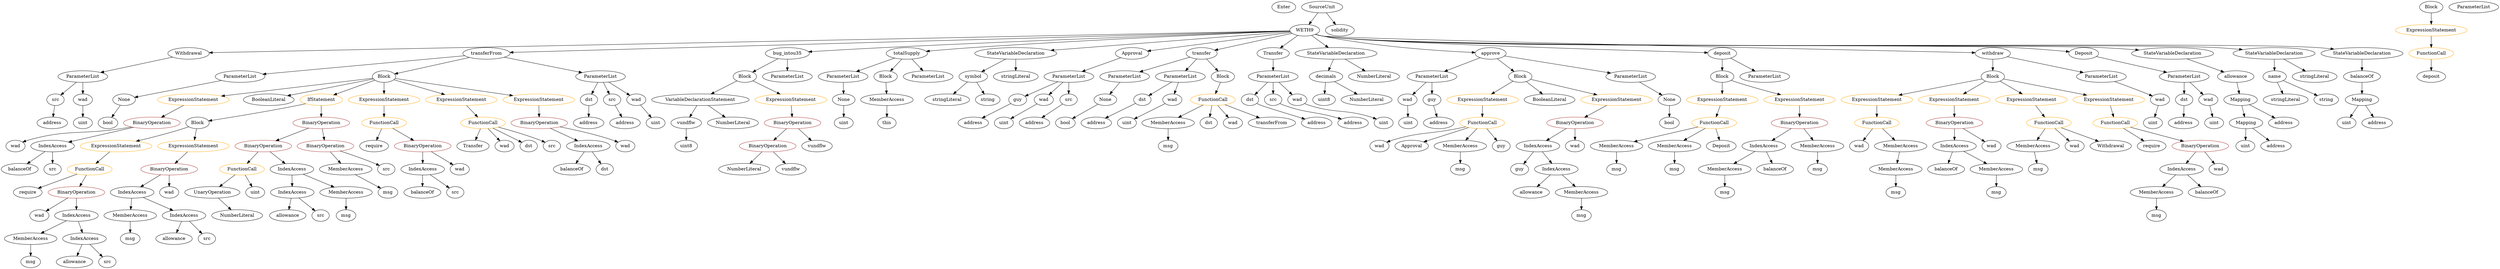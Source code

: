 strict digraph {
	graph [bb="0,0,6585.6,828"];
	node [label="\N"];
	Enter	[height=0.5,
		pos="3383,810",
		width=0.83628];
	VariableDeclaration_balanceOf	[color=black,
		height=0.5,
		label=balanceOf,
		pos="6235,594",
		width=1.3491];
	Mapping_Unnamed	[color=black,
		height=0.5,
		label=Mapping,
		pos="6235,522",
		width=1.2105];
	VariableDeclaration_balanceOf -> Mapping_Unnamed	[pos="e,6235,540.1 6235,575.7 6235,568.41 6235,559.73 6235,551.54"];
	ExpressionStatement_Unnamed_6	[color=orange,
		height=0.5,
		label=ExpressionStatement,
		pos="4968,522",
		width=2.458];
	FunctionCall_Unnamed_3	[color=orange,
		height=0.5,
		label=FunctionCall,
		pos="4968,450",
		width=1.6125];
	ExpressionStatement_Unnamed_6 -> FunctionCall_Unnamed_3	[pos="e,4968,468.1 4968,503.7 4968,496.41 4968,487.73 4968,479.54"];
	NumberLiteral_Unnamed_3	[color=black,
		height=0.5,
		label=NumberLiteral,
		pos="1980,306",
		width=1.765];
	ExpressionStatement_Unnamed_2	[color=orange,
		height=0.5,
		label=ExpressionStatement,
		pos="4540,522",
		width=2.458];
	FunctionCall_Unnamed_1	[color=orange,
		height=0.5,
		label=FunctionCall,
		pos="4516,450",
		width=1.6125];
	ExpressionStatement_Unnamed_2 -> FunctionCall_Unnamed_1	[pos="e,4521.9,468.1 4534.1,503.7 4531.5,496.24 4528.5,487.32 4525.6,478.97"];
	ElementaryTypeName_bool	[color=black,
		height=0.5,
		label=bool,
		pos="4403,450",
		width=0.76697];
	ElementaryTypeName_address_9	[color=black,
		height=0.5,
		label=address,
		pos="3804,450",
		width=1.0996];
	ElementaryTypeName_uint_4	[color=black,
		height=0.5,
		label=uint,
		pos="6192,450",
		width=0.75];
	VariableDeclarationStatement_Unnamed	[color=black,
		height=0.5,
		label=VariableDeclarationStatement,
		pos="1873,522",
		width=3.3174];
	VariableDeclaration_vundflw	[color=black,
		height=0.5,
		label=vundflw,
		pos="1831,450",
		width=1.1274];
	VariableDeclarationStatement_Unnamed -> VariableDeclaration_vundflw	[pos="e,1841,467.62 1862.6,503.7 1857.9,495.78 1852.2,486.23 1846.9,477.44"];
	NumberLiteral_Unnamed_2	[color=black,
		height=0.5,
		label=NumberLiteral,
		pos="1953,450",
		width=1.765];
	VariableDeclarationStatement_Unnamed -> NumberLiteral_Unnamed_2	[pos="e,1934.1,467.55 1892.4,504.05 1902.4,495.31 1914.8,484.49 1925.7,474.9"];
	VariableDeclaration_dst_1	[color=black,
		height=0.5,
		label=dst,
		pos="5759,522",
		width=0.75];
	ElementaryTypeName_address_4	[color=black,
		height=0.5,
		label=address,
		pos="5760,450",
		width=1.0996];
	VariableDeclaration_dst_1 -> ElementaryTypeName_address_4	[pos="e,5759.8,468.1 5759.3,503.7 5759.4,496.41 5759.5,487.73 5759.6,479.54"];
	BinaryOperation_Unnamed_9	[color=brown,
		height=0.5,
		label=BinaryOperation,
		pos="730.03,378",
		width=1.9867];
	FunctionCall_Unnamed_8	[color=orange,
		height=0.5,
		label=FunctionCall,
		pos="644.03,306",
		width=1.6125];
	BinaryOperation_Unnamed_9 -> FunctionCall_Unnamed_8	[pos="e,663.97,323.23 709.65,360.41 698.64,351.45 684.88,340.25 672.8,330.42"];
	IndexAccess_Unnamed_6	[color=black,
		height=0.5,
		label=IndexAccess,
		pos="779.03,306",
		width=1.6402];
	BinaryOperation_Unnamed_9 -> IndexAccess_Unnamed_6	[pos="e,767.28,323.79 741.89,360.05 747.55,351.97 754.44,342.12 760.75,333.11"];
	Parameter_None_3	[color=black,
		height=0.5,
		label=None,
		pos="398.03,522",
		width=0.85014];
	ElementaryTypeName_bool_2	[color=black,
		height=0.5,
		label=bool,
		pos="340.03,450",
		width=0.76697];
	Parameter_None_3 -> ElementaryTypeName_bool_2	[pos="e,352.47,466.01 385.16,505.46 377.69,496.46 368.15,484.93 359.75,474.81"];
	ExpressionStatement_Unnamed_3	[color=orange,
		height=0.5,
		label=ExpressionStatement,
		pos="2099,522",
		width=2.458];
	BinaryOperation_Unnamed_1	[color=brown,
		height=0.5,
		label=BinaryOperation,
		pos="2106,450",
		width=1.9867];
	ExpressionStatement_Unnamed_3 -> BinaryOperation_Unnamed_1	[pos="e,2104.3,468.1 2100.8,503.7 2101.5,496.41 2102.4,487.73 2103.2,479.54"];
	Identifier_msg_4	[color=black,
		height=0.5,
		label=msg,
		pos="5705,162",
		width=0.75];
	MemberAccess_Unnamed_16	[color=black,
		height=0.5,
		label=MemberAccess,
		pos="340.03,162",
		width=1.9174];
	Identifier_msg_14	[color=black,
		height=0.5,
		label=msg,
		pos="340.03,90",
		width=0.75];
	MemberAccess_Unnamed_16 -> Identifier_msg_14	[pos="e,340.03,108.1 340.03,143.7 340.03,136.41 340.03,127.73 340.03,119.54"];
	Block_Unnamed_1	[color=black,
		height=0.5,
		label=Block,
		pos="4540,594",
		width=0.90558];
	Block_Unnamed_1 -> ExpressionStatement_Unnamed_2	[pos="e,4540,540.1 4540,575.7 4540,568.41 4540,559.73 4540,551.54"];
	ExpressionStatement_Unnamed_1	[color=orange,
		height=0.5,
		label=ExpressionStatement,
		pos="4735,522",
		width=2.458];
	Block_Unnamed_1 -> ExpressionStatement_Unnamed_1	[pos="e,4689.6,537.81 4565.1,582.32 4570.3,580.17 4575.8,577.97 4581,576 4613.1,563.83 4649.5,551.27 4678.8,541.44"];
	EventDefinition_Withdrawal	[color=black,
		height=0.5,
		label=Withdrawal,
		pos="541.03,666",
		width=1.4739];
	ParameterList_Unnamed_3	[color=black,
		height=0.5,
		label=ParameterList,
		pos="267.03,594",
		width=1.7095];
	EventDefinition_Withdrawal -> ParameterList_Unnamed_3	[pos="e,312.23,606.55 499.41,654.37 452.41,642.36 375.67,622.76 323.34,609.39"];
	Identifier_msg_1	[color=black,
		height=0.5,
		label=msg,
		pos="4788,306",
		width=0.75];
	ElementaryTypeName_uint_6	[color=black,
		height=0.5,
		label=uint,
		pos="5675,450",
		width=0.75];
	ElementaryTypeName_uint_2	[color=black,
		height=0.5,
		label=uint,
		pos="5845,450",
		width=0.75];
	Identifier_wad_10	[color=black,
		height=0.5,
		label=wad,
		pos="87.028,378",
		width=0.75];
	FunctionDefinition_transferFrom	[color=black,
		height=0.5,
		label=transferFrom,
		pos="1303,666",
		width=1.6402];
	ParameterList_Unnamed_15	[color=black,
		height=0.5,
		label=ParameterList,
		pos="669.03,594",
		width=1.7095];
	FunctionDefinition_transferFrom -> ParameterList_Unnamed_15	[pos="e,725.93,601.28 1248.1,658.94 1132.5,646.17 863.94,616.52 737.37,602.55"];
	Block_Unnamed_7	[color=black,
		height=0.5,
		label=Block,
		pos="1042,594",
		width=0.90558];
	FunctionDefinition_transferFrom -> Block_Unnamed_7	[pos="e,1071,602.76 1259.6,653.36 1210.1,640.08 1129.8,618.54 1081.8,605.68"];
	ParameterList_Unnamed_14	[color=black,
		height=0.5,
		label=ParameterList,
		pos="1601,594",
		width=1.7095];
	FunctionDefinition_transferFrom -> ParameterList_Unnamed_14	[pos="e,1554,606.05 1348.6,654.29 1400.7,642.05 1486.2,621.98 1543,608.63"];
	ElementaryTypeName_uint_5	[color=black,
		height=0.5,
		label=uint,
		pos="5942,378",
		width=0.75];
	Identifier_balanceOf_5	[color=black,
		height=0.5,
		label=balanceOf,
		pos="1563,306",
		width=1.3491];
	Parameter_wad_1	[color=black,
		height=0.5,
		label=wad,
		pos="3719,522",
		width=0.75];
	ElementaryTypeName_uint_8	[color=black,
		height=0.5,
		label=uint,
		pos="3719,450",
		width=0.75];
	Parameter_wad_1 -> ElementaryTypeName_uint_8	[pos="e,3719,468.1 3719,503.7 3719,496.41 3719,487.73 3719,479.54"];
	BinaryOperation_Unnamed_2	[color=brown,
		height=0.5,
		label=BinaryOperation,
		pos="2041,378",
		width=1.9867];
	BinaryOperation_Unnamed_2 -> NumberLiteral_Unnamed_3	[pos="e,1994.7,323.79 2026.3,360.05 2019,351.71 2010.1,341.49 2002,332.25"];
	Identifier_vundflw_1	[color=black,
		height=0.5,
		label=vundflw,
		pos="2102,306",
		width=1.1274];
	BinaryOperation_Unnamed_2 -> Identifier_vundflw_1	[pos="e,2087.8,323.31 2055.8,360.05 2063.2,351.59 2072.2,341.19 2080.4,331.84"];
	Mapping_Unnamed -> ElementaryTypeName_uint_4	[pos="e,6201.8,466.83 6224.6,504.05 6219.6,495.82 6213.4,485.76 6207.8,476.61"];
	ElementaryTypeName_address_6	[color=black,
		height=0.5,
		label=address,
		pos="6277,450",
		width=1.0996];
	Mapping_Unnamed -> ElementaryTypeName_address_6	[pos="e,6267,467.79 6245.2,504.05 6250,496.06 6255.8,486.33 6261.2,477.4"];
	ElementaryTypeName_bool_1	[color=black,
		height=0.5,
		label=bool,
		pos="2774,450",
		width=0.76697];
	ElementaryTypeName_uint8	[color=black,
		height=0.5,
		label=uint8,
		pos="3500,522",
		width=0.7947];
	ElementaryTypeName_uint	[color=black,
		height=0.5,
		label=uint,
		pos="2604,450",
		width=0.75];
	ElementaryTypeName_uint_10	[color=black,
		height=0.5,
		label=uint,
		pos="1745,450",
		width=0.75];
	IndexAccess_Unnamed_7	[color=black,
		height=0.5,
		label=IndexAccess,
		pos="781.03,234",
		width=1.6402];
	Identifier_allowance_1	[color=black,
		height=0.5,
		label=allowance,
		pos="760.03,162",
		width=1.3076];
	IndexAccess_Unnamed_7 -> Identifier_allowance_1	[pos="e,765.16,180.1 775.84,215.7 773.6,208.24 770.92,199.32 768.42,190.97"];
	Identifier_src_2	[color=black,
		height=0.5,
		label=src,
		pos="852.03,162",
		width=0.75];
	IndexAccess_Unnamed_7 -> Identifier_src_2	[pos="e,837.25,177.57 797.85,216.41 807.21,207.19 818.98,195.58 829.16,185.54"];
	FunctionCall_Unnamed_9	[color=orange,
		height=0.5,
		label=FunctionCall,
		pos="294.03,306",
		width=1.6125];
	Identifier_require_2	[color=black,
		height=0.5,
		label=require,
		pos="68.028,234",
		width=1.0026];
	FunctionCall_Unnamed_9 -> Identifier_require_2	[pos="e,95.514,245.76 251.32,293.49 214.46,283.31 159.91,267.69 113.03,252 110.8,251.25 108.52,250.47 106.22,249.66"];
	BinaryOperation_Unnamed_10	[color=brown,
		height=0.5,
		label=BinaryOperation,
		pos="194.03,234",
		width=1.9867];
	FunctionCall_Unnamed_9 -> BinaryOperation_Unnamed_10	[pos="e,217.32,251.31 271.34,289.12 258.1,279.85 241.18,268.01 226.55,257.76"];
	BinaryOperation_Unnamed	[color=brown,
		height=0.5,
		label=BinaryOperation,
		pos="4735,450",
		width=1.9867];
	IndexAccess_Unnamed	[color=black,
		height=0.5,
		label=IndexAccess,
		pos="4642,378",
		width=1.6402];
	BinaryOperation_Unnamed -> IndexAccess_Unnamed	[pos="e,4663.6,395.23 4713,432.41 4701,423.37 4685.9,412.03 4672.8,402.13"];
	MemberAccess_Unnamed_1	[color=black,
		height=0.5,
		label=MemberAccess,
		pos="4788,378",
		width=1.9174];
	BinaryOperation_Unnamed -> MemberAccess_Unnamed_1	[pos="e,4775.3,395.79 4747.9,432.05 4754,423.89 4761.6,413.91 4768.5,404.82"];
	Identifier_wad_8	[color=black,
		height=0.5,
		label=wad,
		pos="90.028,162",
		width=0.75];
	FunctionDefinition_bug_intou35	[color=black,
		height=0.5,
		label=bug_intou35,
		pos="2094,666",
		width=1.5848];
	Block_Unnamed_2	[color=black,
		height=0.5,
		label=Block,
		pos="1982,594",
		width=0.90558];
	FunctionDefinition_bug_intou35 -> Block_Unnamed_2	[pos="e,2003.1,608.14 2069.2,649.46 2052.4,639 2030.2,625.12 2012.4,614"];
	ParameterList_Unnamed_6	[color=black,
		height=0.5,
		label=ParameterList,
		pos="2094,594",
		width=1.7095];
	FunctionDefinition_bug_intou35 -> ParameterList_Unnamed_6	[pos="e,2094,612.1 2094,647.7 2094,640.41 2094,631.73 2094,623.54"];
	VariableDeclaration_symbol	[color=black,
		height=0.5,
		label=symbol,
		pos="2577,594",
		width=1.0581];
	stringLiteral_Unnamed_2	[color=black,
		height=0.5,
		label=stringLiteral,
		pos="2497,522",
		width=1.5016];
	VariableDeclaration_symbol -> stringLiteral_Unnamed_2	[pos="e,2515.5,539.13 2559.7,577.81 2549.3,568.71 2535.8,556.95 2524.1,546.65"];
	ElementaryTypeName_string_1	[color=black,
		height=0.5,
		label=string,
		pos="2600,522",
		width=0.864];
	VariableDeclaration_symbol -> ElementaryTypeName_string_1	[pos="e,2594.5,539.79 2582.6,576.05 2585.1,568.4 2588.1,559.16 2591,550.56"];
	FunctionCall_Unnamed_7	[color=orange,
		height=0.5,
		label=FunctionCall,
		pos="1042,450",
		width=1.6125];
	Identifier_require_1	[color=black,
		height=0.5,
		label=require,
		pos="1017,378",
		width=1.0026];
	FunctionCall_Unnamed_7 -> Identifier_require_1	[pos="e,1023.1,396.1 1035.8,431.7 1033.2,424.15 1029.9,415.12 1026.9,406.68"];
	BinaryOperation_Unnamed_6	[color=brown,
		height=0.5,
		label=BinaryOperation,
		pos="1143,378",
		width=1.9867];
	FunctionCall_Unnamed_7 -> BinaryOperation_Unnamed_6	[pos="e,1119.5,395.31 1064.9,433.12 1078.3,423.85 1095.4,412.01 1110.2,401.76"];
	MemberAccess_Unnamed_12	[color=black,
		height=0.5,
		label=MemberAccess,
		pos="3058,450",
		width=1.9174];
	Identifier_msg_10	[color=black,
		height=0.5,
		label=msg,
		pos="3058,378",
		width=0.75];
	MemberAccess_Unnamed_12 -> Identifier_msg_10	[pos="e,3058,396.1 3058,431.7 3058,424.41 3058,415.73 3058,407.54"];
	Block_Unnamed_8	[color=black,
		height=0.5,
		label=Block,
		pos="579.03,450",
		width=0.90558];
	ExpressionStatement_Unnamed_11	[color=orange,
		height=0.5,
		label=ExpressionStatement,
		pos="357.03,378",
		width=2.458];
	Block_Unnamed_8 -> ExpressionStatement_Unnamed_11	[pos="e,409.78,392.82 554.04,438.14 548.79,436 543.26,433.84 538.03,432 499.57,418.44 455.71,405.53 420.79,395.85"];
	ExpressionStatement_Unnamed_12	[color=orange,
		height=0.5,
		label=ExpressionStatement,
		pos="552.03,378",
		width=2.458];
	Block_Unnamed_8 -> ExpressionStatement_Unnamed_12	[pos="e,558.69,396.28 572.49,432.05 569.58,424.52 566.08,415.44 562.8,406.94"];
	ExpressionStatement_Unnamed_9	[color=orange,
		height=0.5,
		label=ExpressionStatement,
		pos="3924,522",
		width=2.458];
	FunctionCall_Unnamed_5	[color=orange,
		height=0.5,
		label=FunctionCall,
		pos="3920,450",
		width=1.6125];
	ExpressionStatement_Unnamed_9 -> FunctionCall_Unnamed_5	[pos="e,3921,468.1 3923,503.7 3922.6,496.41 3922.1,487.73 3921.7,479.54"];
	Identifier_balanceOf_3	[color=black,
		height=0.5,
		label=balanceOf,
		pos="1140,234",
		width=1.3491];
	FunctionDefinition_totalSupply	[color=black,
		height=0.5,
		label=totalSupply,
		pos="2403,666",
		width=1.4739];
	ParameterList_Unnamed_9	[color=black,
		height=0.5,
		label=ParameterList,
		pos="2235,594",
		width=1.7095];
	FunctionDefinition_totalSupply -> ParameterList_Unnamed_9	[pos="e,2269.3,609.3 2370.6,651.5 2344.8,640.76 2308.5,625.6 2279.9,613.69"];
	Block_Unnamed_4	[color=black,
		height=0.5,
		label=Block,
		pos="2347,594",
		width=0.90558];
	FunctionDefinition_totalSupply -> Block_Unnamed_4	[pos="e,2359.8,610.99 2389.8,648.41 2383,639.92 2374.6,629.41 2367,619.96"];
	ParameterList_Unnamed_8	[color=black,
		height=0.5,
		label=ParameterList,
		pos="2459,594",
		width=1.7095];
	FunctionDefinition_totalSupply -> ParameterList_Unnamed_8	[pos="e,2445.5,611.96 2416.3,648.41 2422.9,640.16 2431,630.01 2438.4,620.78"];
	MemberAccess_Unnamed_3	[color=black,
		height=0.5,
		label=MemberAccess,
		pos="4242,378",
		width=1.9174];
	Identifier_msg_3	[color=black,
		height=0.5,
		label=msg,
		pos="4242,306",
		width=0.75];
	MemberAccess_Unnamed_3 -> Identifier_msg_3	[pos="e,4242,324.1 4242,359.7 4242,352.41 4242,343.73 4242,335.54"];
	Mapping_Unnamed_2	[color=black,
		height=0.5,
		label=Mapping,
		pos="5939,450",
		width=1.2105];
	Mapping_Unnamed_2 -> ElementaryTypeName_uint_5	[pos="e,5941.3,396.1 5939.8,431.7 5940.1,424.41 5940.5,415.73 5940.8,407.54"];
	ElementaryTypeName_address_8	[color=black,
		height=0.5,
		label=address,
		pos="6027,378",
		width=1.0996];
	Mapping_Unnamed_2 -> ElementaryTypeName_address_8	[pos="e,6008.2,394.01 5958.6,433.46 5970.6,423.91 5986.2,411.51 5999.4,400.96"];
	BinaryOperation_Unnamed_13	[color=brown,
		height=0.5,
		label=BinaryOperation,
		pos="1434,450",
		width=1.9867];
	IndexAccess_Unnamed_13	[color=black,
		height=0.5,
		label=IndexAccess,
		pos="1610,378",
		width=1.6402];
	BinaryOperation_Unnamed_13 -> IndexAccess_Unnamed_13	[pos="e,1575,392.94 1470.9,434.33 1498.2,423.47 1535.5,408.63 1564.7,397.04"];
	Identifier_wad_11	[color=black,
		height=0.5,
		label=wad,
		pos="1714,378",
		width=0.75];
	BinaryOperation_Unnamed_13 -> Identifier_wad_11	[pos="e,1693,389.89 1487.2,437.61 1557.6,422.5 1673.5,397.55 1678,396 1679.6,395.47 1681.2,394.9 1682.7,394.28"];
	Parameter_wad	[color=black,
		height=0.5,
		label=wad,
		pos="5686,522",
		width=0.75];
	Parameter_wad -> ElementaryTypeName_uint_6	[pos="e,5677.7,468.1 5683.3,503.7 5682.1,496.32 5680.8,487.52 5679.5,479.25"];
	UnaryOperation_Unnamed	[color=black,
		height=0.5,
		label=UnaryOperation,
		pos="562.03,234",
		width=1.9452];
	NumberLiteral_Unnamed_4	[color=black,
		height=0.5,
		label=NumberLiteral,
		pos="627.03,162",
		width=1.765];
	UnaryOperation_Unnamed -> NumberLiteral_Unnamed_4	[pos="e,611.44,179.79 577.76,216.05 585.59,207.63 595.2,197.28 603.84,187.97"];
	ParameterList_Unnamed_10	[color=black,
		height=0.5,
		label=ParameterList,
		pos="3791,594",
		width=1.7095];
	ParameterList_Unnamed_10 -> Parameter_wad_1	[pos="e,3733.5,537.11 3774,576.41 3764.3,567.06 3752.2,555.26 3741.8,545.13"];
	Parameter_guy	[color=black,
		height=0.5,
		label=guy,
		pos="3791,522",
		width=0.75];
	ParameterList_Unnamed_10 -> Parameter_guy	[pos="e,3791,540.1 3791,575.7 3791,568.41 3791,559.73 3791,551.54"];
	IndexAccess_Unnamed_1	[color=black,
		height=0.5,
		label=IndexAccess,
		pos="5773,306",
		width=1.6402];
	MemberAccess_Unnamed_4	[color=black,
		height=0.5,
		label=MemberAccess,
		pos="5705,234",
		width=1.9174];
	IndexAccess_Unnamed_1 -> MemberAccess_Unnamed_4	[pos="e,5721.5,251.96 5756.9,288.41 5748.7,279.99 5738.6,269.58 5729.5,260.2"];
	Identifier_balanceOf_1	[color=black,
		height=0.5,
		label=balanceOf,
		pos="5841,234",
		width=1.3491];
	IndexAccess_Unnamed_1 -> Identifier_balanceOf_1	[pos="e,5825,251.47 5789.1,288.41 5797.5,279.78 5807.9,269.06 5817.2,259.5"];
	Block_Unnamed_5	[color=black,
		height=0.5,
		label=Block,
		pos="4019,594",
		width=0.90558];
	Block_Unnamed_5 -> ExpressionStatement_Unnamed_9	[pos="e,3946.8,539.76 4000.3,579.17 3987.5,569.8 3970.4,557.19 3955.6,546.29"];
	BooleanLiteral_Unnamed	[color=black,
		height=0.5,
		label=BooleanLiteral,
		pos="4095,522",
		width=1.7788];
	Block_Unnamed_5 -> BooleanLiteral_Unnamed	[pos="e,4077.1,539.54 4035.1,578.15 4044.9,569.14 4057.7,557.41 4068.9,547.09"];
	ExpressionStatement_Unnamed_8	[color=orange,
		height=0.5,
		label=ExpressionStatement,
		pos="4266,522",
		width=2.458];
	Block_Unnamed_5 -> ExpressionStatement_Unnamed_8	[pos="e,4215.8,537.22 4047.4,584.97 4085.5,574.15 4154.5,554.61 4204.8,540.36"];
	StateVariableDeclaration_Unnamed_1	[color=black,
		height=0.5,
		label=StateVariableDeclaration,
		pos="2687,666",
		width=2.8184];
	StateVariableDeclaration_Unnamed_1 -> VariableDeclaration_symbol	[pos="e,2599.1,609.04 2660.7,648.23 2645,638.23 2624.9,625.46 2608.4,614.93"];
	stringLiteral_Unnamed_3	[color=black,
		height=0.5,
		label=stringLiteral,
		pos="2687,594",
		width=1.5016];
	StateVariableDeclaration_Unnamed_1 -> stringLiteral_Unnamed_3	[pos="e,2687,612.1 2687,647.7 2687,640.41 2687,631.73 2687,623.54"];
	stringLiteral_Unnamed	[color=black,
		height=0.5,
		label=stringLiteral,
		pos="6036,522",
		width=1.5016];
	Identifier_balanceOf_4	[color=black,
		height=0.5,
		label=balanceOf,
		pos="97.028,306",
		width=1.3491];
	ContractDefinition_WETH9	[color=black,
		height=0.5,
		label=WETH9,
		pos="3435,738",
		width=1.1689];
	ContractDefinition_WETH9 -> EventDefinition_Withdrawal	[pos="e,594.14,668.31 3392.7,735.99 3169.4,730.64 2105.4,705.14 1235,684 1003.3,678.37 728.14,671.61 605.52,668.59"];
	ContractDefinition_WETH9 -> FunctionDefinition_transferFrom	[pos="e,1361.7,668.93 3392.9,735.62 3129.3,726.96 1706.8,680.26 1373.1,669.3"];
	ContractDefinition_WETH9 -> FunctionDefinition_bug_intou35	[pos="e,2148.9,671.1 3393,735.27 3247.4,729.22 2750.8,708.03 2341,684 2279.7,680.41 2209.9,675.53 2160.2,671.92"];
	ContractDefinition_WETH9 -> FunctionDefinition_totalSupply	[pos="e,2453.2,672.38 3393.5,734.96 3269.4,728.75 2890.6,708.99 2577,684 2539.7,681.02 2497.9,676.96 2464.6,673.56"];
	ContractDefinition_WETH9 -> StateVariableDeclaration_Unnamed_1	[pos="e,2775.2,675.25 3394,733.16 3279.2,722.42 2952.4,691.83 2786.4,676.3"];
	EventDefinition_Approval	[color=black,
		height=0.5,
		label=Approval,
		pos="2926,666",
		width=1.266];
	ContractDefinition_WETH9 -> EventDefinition_Approval	[pos="e,2968.7,672.87 3395.5,731.57 3305.1,719.13 3083.1,688.59 2980.1,674.43"];
	FunctionDefinition_transfer	[color=black,
		height=0.5,
		label=transfer,
		pos="3159,666",
		width=1.0719];
	ContractDefinition_WETH9 -> FunctionDefinition_transfer	[pos="e,3192.3,675.43 3399.5,727.99 3349.4,715.27 3257.8,692.06 3203.3,678.23"];
	EventDefinition_Transfer	[color=black,
		height=0.5,
		label=Transfer,
		pos="3354,666",
		width=1.1689];
	ContractDefinition_WETH9 -> EventDefinition_Transfer	[pos="e,3372,682.49 3417.1,721.46 3406.4,712.22 3392.6,700.32 3380.6,690"];
	StateVariableDeclaration_Unnamed_2	[color=black,
		height=0.5,
		label=StateVariableDeclaration,
		pos="3516,666",
		width=2.8184];
	ContractDefinition_WETH9 -> StateVariableDeclaration_Unnamed_2	[pos="e,3496.4,683.96 3453,721.46 3463.3,712.61 3476.3,701.31 3487.9,691.3"];
	FunctionDefinition_approve	[color=black,
		height=0.5,
		label=approve,
		pos="3867,666",
		width=1.1412];
	ContractDefinition_WETH9 -> FunctionDefinition_approve	[pos="e,3826.5,670.17 3466.3,725.56 3472.8,723.49 3479.6,721.51 3486,720 3602.1,692.83 3741.5,677.79 3815.3,671.16"];
	FunctionDefinition_deposit	[color=black,
		height=0.5,
		label=deposit,
		pos="4540,666",
		width=1.0581];
	ContractDefinition_WETH9 -> FunctionDefinition_deposit	[pos="e,4501.7,667.54 3465.7,725.29 3472.3,723.18 3479.3,721.26 3486,720 3682.4,683.05 4309.1,670.59 4490.4,667.71"];
	FunctionDefinition_withdraw	[color=black,
		height=0.5,
		label=withdraw,
		pos="5261,666",
		width=1.2382];
	ContractDefinition_WETH9 -> FunctionDefinition_withdraw	[pos="e,5216.6,668.15 3465.7,725.19 3472.3,723.09 3479.3,721.19 3486,720 3529.4,712.3 4908.8,676.14 5205.3,668.44"];
	EventDefinition_Deposit	[color=black,
		height=0.5,
		label=Deposit,
		pos="5503,666",
		width=1.0996];
	ContractDefinition_WETH9 -> EventDefinition_Deposit	[pos="e,5464.9,671.24 3465.4,725.22 3472.1,723.09 3479.2,721.17 3486,720 3686.3,685.47 5112.1,695.16 5315,684 5362.2,681.41 5415.8,676.35 \
5453.7,672.42"];
	StateVariableDeclaration_Unnamed_4	[color=black,
		height=0.5,
		label=StateVariableDeclaration,
		pos="5748,666",
		width=2.8184];
	ContractDefinition_WETH9 -> StateVariableDeclaration_Unnamed_4	[pos="e,5661.8,675.78 3465.4,725.21 3472.1,723.08 3479.2,721.17 3486,720 3712.3,681.25 5322.7,695.93 5552,684 5584.1,682.33 5619,679.6 \
5650.4,676.81"];
	StateVariableDeclaration_Unnamed	[color=black,
		height=0.5,
		label=StateVariableDeclaration,
		pos="6012,666",
		width=2.8184];
	ContractDefinition_WETH9 -> StateVariableDeclaration_Unnamed	[pos="e,5931.8,677.31 3465.4,725.2 3472.1,723.07 3479.2,721.16 3486,720 3745.9,675.81 5595,700.48 5858,684 5878.3,682.73 5900,680.73 5920.6,\
678.54"];
	StateVariableDeclaration_Unnamed_3	[color=black,
		height=0.5,
		label=StateVariableDeclaration,
		pos="6234,666",
		width=2.8184];
	ContractDefinition_WETH9 -> StateVariableDeclaration_Unnamed_3	[pos="e,6163.1,679.26 3465.4,725.19 3472.1,723.06 3479.2,721.15 3486,720 3774.8,671.11 5830.1,708.03 6122,684 6131.7,683.2 6141.8,682.08 \
6151.9,680.79"];
	MemberAccess_Unnamed	[color=black,
		height=0.5,
		label=MemberAccess,
		pos="4535,306",
		width=1.9174];
	IndexAccess_Unnamed -> MemberAccess_Unnamed	[pos="e,4559.6,323.06 4617.7,361.12 4603.3,351.7 4584.9,339.61 4569,329.25"];
	Identifier_balanceOf	[color=black,
		height=0.5,
		label=balanceOf,
		pos="4671,306",
		width=1.3491];
	IndexAccess_Unnamed -> Identifier_balanceOf	[pos="e,4663.9,324.1 4649.2,359.7 4652.3,352.15 4656.1,343.12 4659.6,334.68"];
	Identifier_Transfer	[color=black,
		height=0.5,
		label=Transfer,
		pos="1275,378",
		width=1.1689];
	ParameterList_Unnamed	[color=black,
		height=0.5,
		label=ParameterList,
		pos="2821,594",
		width=1.7095];
	EventDefinition_Approval -> ParameterList_Unnamed	[pos="e,2845,610.97 2903.5,649.98 2889.2,640.47 2870.5,627.99 2854.5,617.33"];
	MemberAccess_Unnamed_9	[color=black,
		height=0.5,
		label=MemberAccess,
		pos="2354,522",
		width=1.9174];
	Identifier_this	[color=black,
		height=0.5,
		label=this,
		pos="2354,450",
		width=0.75];
	MemberAccess_Unnamed_9 -> Identifier_this	[pos="e,2354,468.1 2354,503.7 2354,496.41 2354,487.73 2354,479.54"];
	ParameterList_Unnamed_5	[color=black,
		height=0.5,
		label=ParameterList,
		pos="4652,594",
		width=1.7095];
	IndexAccess_Unnamed_8	[color=black,
		height=0.5,
		label=IndexAccess,
		pos="194.03,162",
		width=1.6402];
	MemberAccess_Unnamed_15	[color=black,
		height=0.5,
		label=MemberAccess,
		pos="69.028,90",
		width=1.9174];
	IndexAccess_Unnamed_8 -> MemberAccess_Unnamed_15	[pos="e,97.262,106.81 166.6,145.64 149.17,135.88 126.38,123.11 107.2,112.38"];
	IndexAccess_Unnamed_9	[color=black,
		height=0.5,
		label=IndexAccess,
		pos="215.03,90",
		width=1.6402];
	IndexAccess_Unnamed_8 -> IndexAccess_Unnamed_9	[pos="e,209.9,108.1 199.22,143.7 201.46,136.24 204.13,127.32 206.64,118.97"];
	ElementaryTypeName_uint8_1	[color=black,
		height=0.5,
		label=uint8,
		pos="1831,378",
		width=0.7947];
	VariableDeclaration_vundflw -> ElementaryTypeName_uint8_1	[pos="e,1831,396.1 1831,431.7 1831,424.41 1831,415.73 1831,407.54"];
	Parameter_dst_1	[color=black,
		height=0.5,
		label=dst,
		pos="1565,522",
		width=0.75];
	ElementaryTypeName_address_12	[color=black,
		height=0.5,
		label=address,
		pos="1563,450",
		width=1.0996];
	Parameter_dst_1 -> ElementaryTypeName_address_12	[pos="e,1563.5,468.1 1564.5,503.7 1564.3,496.41 1564.1,487.73 1563.8,479.54"];
	FunctionCall_Unnamed_10	[color=orange,
		height=0.5,
		label=FunctionCall,
		pos="1286,450",
		width=1.6125];
	FunctionCall_Unnamed_10 -> Identifier_Transfer	[pos="e,1277.7,396.1 1283.3,431.7 1282.1,424.32 1280.8,415.52 1279.5,407.25"];
	Identifier_wad_12	[color=black,
		height=0.5,
		label=wad,
		pos="1362,378",
		width=0.75];
	FunctionCall_Unnamed_10 -> Identifier_wad_12	[pos="e,1346.7,393.11 1304,432.41 1314.3,422.97 1327.3,411.03 1338.3,400.83"];
	Identifier_dst_2	[color=black,
		height=0.5,
		label=dst,
		pos="1434,378",
		width=0.75];
	FunctionCall_Unnamed_10 -> Identifier_dst_2	[pos="e,1412.6,389.13 1317.1,434.33 1342.1,422.47 1377.3,405.85 1402.5,393.93"];
	Identifier_src_6	[color=black,
		height=0.5,
		label=src,
		pos="1506,378",
		width=0.75];
	FunctionCall_Unnamed_10 -> Identifier_src_6	[pos="e,1485,389.64 1328.7,437.57 1374.5,425.13 1444.2,405.74 1470,396 1471.6,395.42 1473.1,394.8 1474.7,394.16"];
	Identifier_allowance_3	[color=black,
		height=0.5,
		label=allowance,
		pos="459.03,90",
		width=1.3076];
	ParameterList_Unnamed_13	[color=black,
		height=0.5,
		label=ParameterList,
		pos="2962,594",
		width=1.7095];
	FunctionDefinition_transfer -> ParameterList_Unnamed_13	[pos="e,3000,608.5 3129.1,654.37 3097.7,643.19 3047.7,625.44 3010.6,612.26"];
	ParameterList_Unnamed_12	[color=black,
		height=0.5,
		label=ParameterList,
		pos="3103,594",
		width=1.7095];
	FunctionDefinition_transfer -> ParameterList_Unnamed_12	[pos="e,3116.3,611.63 3146,648.76 3139.4,640.4 3131,630.02 3123.5,620.61"];
	Block_Unnamed_6	[color=black,
		height=0.5,
		label=Block,
		pos="3215,594",
		width=0.90558];
	FunctionDefinition_transfer -> Block_Unnamed_6	[pos="e,3202.5,610.67 3172,648.76 3179,640.07 3187.7,629.19 3195.4,619.49"];
	ElementaryTypeName_uint_1	[color=black,
		height=0.5,
		label=uint,
		pos="3647,450",
		width=0.75];
	Identifier_dst	[color=black,
		height=0.5,
		label=dst,
		pos="3172,450",
		width=0.75];
	VariableDeclaration_wad_2	[color=black,
		height=0.5,
		label=wad,
		pos="5831,522",
		width=0.75];
	VariableDeclaration_wad_2 -> ElementaryTypeName_uint_2	[pos="e,5841.6,468.1 5834.5,503.7 5836,496.32 5837.7,487.52 5839.4,479.25"];
	ExpressionStatement_Unnamed_5	[color=orange,
		height=0.5,
		label=ExpressionStatement,
		pos="5163,522",
		width=2.458];
	BinaryOperation_Unnamed_4	[color=brown,
		height=0.5,
		label=BinaryOperation,
		pos="5163,450",
		width=1.9867];
	ExpressionStatement_Unnamed_5 -> BinaryOperation_Unnamed_4	[pos="e,5163,468.1 5163,503.7 5163,496.41 5163,487.73 5163,479.54"];
	Identifier_require	[color=black,
		height=0.5,
		label=require,
		pos="5699,378",
		width=1.0026];
	ElementaryTypeName_address_3	[color=black,
		height=0.5,
		label=address,
		pos="3465,450",
		width=1.0996];
	SourceUnit_Unnamed	[color=black,
		height=0.5,
		label=SourceUnit,
		pos="3484,810",
		width=1.46];
	SourceUnit_Unnamed -> ContractDefinition_WETH9	[pos="e,3446.4,755.31 3472.2,792.05 3466.4,783.85 3459.4,773.83 3453,764.71"];
	PragmaDirective_solidity	[color=black,
		height=0.5,
		label=solidity,
		pos="3533,738",
		width=1.0442];
	SourceUnit_Unnamed -> PragmaDirective_solidity	[pos="e,3521.6,755.31 3495.9,792.05 3501.6,783.85 3508.6,773.83 3515,764.71"];
	BinaryOperation_Unnamed_8	[color=brown,
		height=0.5,
		label=BinaryOperation,
		pos="891.03,378",
		width=1.9867];
	MemberAccess_Unnamed_13	[color=black,
		height=0.5,
		label=MemberAccess,
		pos="925.03,306",
		width=1.9174];
	BinaryOperation_Unnamed_8 -> MemberAccess_Unnamed_13	[pos="e,916.72,324.1 899.43,359.7 903.14,352.07 907.58,342.92 911.72,334.4"];
	Identifier_src_1	[color=black,
		height=0.5,
		label=src,
		pos="1039,306",
		width=0.75];
	BinaryOperation_Unnamed_8 -> Identifier_src_1	[pos="e,1017.6,317.14 923.51,361.64 948.41,349.86 982.59,333.69 1007.3,322"];
	MemberAccess_Unnamed_4 -> Identifier_msg_4	[pos="e,5705,180.1 5705,215.7 5705,208.41 5705,199.73 5705,191.54"];
	Identifier_balanceOf_2	[color=black,
		height=0.5,
		label=balanceOf,
		pos="5141,306",
		width=1.3491];
	ParameterList_Unnamed_15 -> Parameter_None_3	[pos="e,425.78,530.17 623.97,581.36 571.61,567.84 486.09,545.75 436.64,532.97"];
	BinaryOperation_Unnamed_5	[color=brown,
		height=0.5,
		label=BinaryOperation,
		pos="4128,450",
		width=1.9867];
	IndexAccess_Unnamed_3	[color=black,
		height=0.5,
		label=IndexAccess,
		pos="4024,378",
		width=1.6402];
	BinaryOperation_Unnamed_5 -> IndexAccess_Unnamed_3	[pos="e,4047.7,394.91 4103.9,432.76 4090,423.42 4072.4,411.55 4057.2,401.33"];
	Identifier_wad_4	[color=black,
		height=0.5,
		label=wad,
		pos="4128,378",
		width=0.75];
	BinaryOperation_Unnamed_5 -> Identifier_wad_4	[pos="e,4128,396.1 4128,431.7 4128,424.41 4128,415.73 4128,407.54"];
	VariableDeclaration_src_2	[color=black,
		height=0.5,
		label=src,
		pos="189.03,522",
		width=0.75];
	ParameterList_Unnamed_3 -> VariableDeclaration_src_2	[pos="e,204.75,537.11 248.54,576.41 237.92,566.87 224.45,554.79 213.02,544.53"];
	VariableDeclaration_wad_3	[color=black,
		height=0.5,
		label=wad,
		pos="267.03,522",
		width=0.75];
	ParameterList_Unnamed_3 -> VariableDeclaration_wad_3	[pos="e,267.03,540.1 267.03,575.7 267.03,568.41 267.03,559.73 267.03,551.54"];
	Block_Unnamed_3	[color=black,
		height=0.5,
		label=Block,
		pos="5261,594",
		width=0.90558];
	Block_Unnamed_3 -> ExpressionStatement_Unnamed_6	[pos="e,5023.8,536.31 5231.3,585.9 5185.5,574.95 5096.3,553.66 5034.6,538.9"];
	Block_Unnamed_3 -> ExpressionStatement_Unnamed_5	[pos="e,5186.5,539.76 5241.7,579.17 5228.5,569.8 5210.9,557.19 5195.6,546.29"];
	ExpressionStatement_Unnamed_7	[color=orange,
		height=0.5,
		label=ExpressionStatement,
		pos="5358,522",
		width=2.458];
	Block_Unnamed_3 -> ExpressionStatement_Unnamed_7	[pos="e,5334.8,539.76 5280.2,579.17 5293.2,569.8 5310.7,557.19 5325.8,546.29"];
	ExpressionStatement_Unnamed_4	[color=orange,
		height=0.5,
		label=ExpressionStatement,
		pos="5553,522",
		width=2.458];
	Block_Unnamed_3 -> ExpressionStatement_Unnamed_4	[pos="e,5497.2,536.38 5290.6,585.9 5336.2,574.99 5424.5,553.81 5486.1,539.05"];
	ParameterList_Unnamed_1	[color=black,
		height=0.5,
		label=ParameterList,
		pos="3354,594",
		width=1.7095];
	EventDefinition_Transfer -> ParameterList_Unnamed_1	[pos="e,3354,612.1 3354,647.7 3354,640.41 3354,631.73 3354,623.54"];
	Identifier_msg_11	[color=black,
		height=0.5,
		label=msg,
		pos="1041,234",
		width=0.75];
	Parameter_src	[color=black,
		height=0.5,
		label=src,
		pos="1637,522",
		width=0.75];
	ElementaryTypeName_address_11	[color=black,
		height=0.5,
		label=address,
		pos="1660,450",
		width=1.0996];
	Parameter_src -> ElementaryTypeName_address_11	[pos="e,1654.4,468.28 1642.6,504.05 1645.1,496.52 1648.1,487.44 1650.8,478.94"];
	FunctionCall_Unnamed_8 -> UnaryOperation_Unnamed	[pos="e,581.51,251.63 625.01,288.76 614.6,279.88 601.52,268.71 589.97,258.85"];
	ElementaryTypeName_uint_11	[color=black,
		height=0.5,
		label=uint,
		pos="677.03,234",
		width=0.75];
	FunctionCall_Unnamed_8 -> ElementaryTypeName_uint_11	[pos="e,669.19,251.62 652.19,287.7 655.84,279.95 660.22,270.64 664.29,262.02"];
	IndexAccess_Unnamed_10	[color=black,
		height=0.5,
		label=IndexAccess,
		pos="343.03,234",
		width=1.6402];
	IndexAccess_Unnamed_10 -> MemberAccess_Unnamed_16	[pos="e,340.76,180.1 342.29,215.7 341.97,208.41 341.6,199.73 341.25,191.54"];
	IndexAccess_Unnamed_11	[color=black,
		height=0.5,
		label=IndexAccess,
		pos="486.03,162",
		width=1.6402];
	IndexAccess_Unnamed_10 -> IndexAccess_Unnamed_11	[pos="e,455.74,177.82 373.35,218.15 394.4,207.85 422.66,194.02 445.62,182.78"];
	VariableDeclaration_decimals	[color=black,
		height=0.5,
		label=decimals,
		pos="3508,594",
		width=1.1967];
	StateVariableDeclaration_Unnamed_2 -> VariableDeclaration_decimals	[pos="e,3510,612.1 3514.1,647.7 3513.2,640.41 3512.2,631.73 3511.3,623.54"];
	NumberLiteral_Unnamed_1	[color=black,
		height=0.5,
		label=NumberLiteral,
		pos="3633,594",
		width=1.765];
	StateVariableDeclaration_Unnamed_2 -> NumberLiteral_Unnamed_1	[pos="e,3606.8,610.67 3544.1,648.23 3560,638.7 3580.1,626.66 3597.2,616.44"];
	MemberAccess_Unnamed_8	[color=black,
		height=0.5,
		label=MemberAccess,
		pos="5380,378",
		width=1.9174];
	Identifier_msg_7	[color=black,
		height=0.5,
		label=msg,
		pos="5391,306",
		width=0.75];
	MemberAccess_Unnamed_8 -> Identifier_msg_7	[pos="e,5388.3,324.1 5382.7,359.7 5383.9,352.32 5385.3,343.52 5386.6,335.25"];
	ElementaryTypeName_address_5	[color=black,
		height=0.5,
		label=address,
		pos="182.03,450",
		width=1.0996];
	VariableDeclaration_src_2 -> ElementaryTypeName_address_5	[pos="e,183.74,468.1 187.3,503.7 186.57,496.41 185.7,487.73 184.88,479.54"];
	FunctionCall_Unnamed_2	[color=orange,
		height=0.5,
		label=FunctionCall,
		pos="5572,450",
		width=1.6125];
	FunctionCall_Unnamed_2 -> Identifier_require	[pos="e,5675.4,392.04 5599.6,433.81 5618.9,423.15 5644.9,408.83 5665.5,397.5"];
	BinaryOperation_Unnamed_3	[color=brown,
		height=0.5,
		label=BinaryOperation,
		pos="5825,378",
		width=1.9867];
	FunctionCall_Unnamed_2 -> BinaryOperation_Unnamed_3	[pos="e,5778.2,391.94 5614.4,437.28 5656.3,425.68 5720.8,407.83 5767.4,394.94"];
	MemberAccess_Unnamed_1 -> Identifier_msg_1	[pos="e,4788,324.1 4788,359.7 4788,352.41 4788,343.73 4788,335.54"];
	FunctionDefinition_approve -> ParameterList_Unnamed_10	[pos="e,3808.9,611.47 3850.2,649.46 3840.5,640.57 3828.2,629.21 3817.3,619.16"];
	FunctionDefinition_approve -> Block_Unnamed_5	[pos="e,3994.7,606.2 3894.6,652.32 3919.8,640.71 3957.2,623.46 3984.5,610.92"];
	ParameterList_Unnamed_11	[color=black,
		height=0.5,
		label=ParameterList,
		pos="4229,594",
		width=1.7095];
	FunctionDefinition_approve -> ParameterList_Unnamed_11	[pos="e,4178.8,604.71 3904.1,657.84 3966.2,645.82 4092,621.49 4167.6,606.88"];
	Parameter_dst	[color=black,
		height=0.5,
		label=dst,
		pos="3003,522",
		width=0.75];
	ElementaryTypeName_address_10	[color=black,
		height=0.5,
		label=address,
		pos="2859,450",
		width=1.0996];
	Parameter_dst -> ElementaryTypeName_address_10	[pos="e,2885.4,463.81 2981.5,510.52 2958.8,499.51 2922.8,481.99 2895.7,468.81"];
	Identifier_msg	[color=black,
		height=0.5,
		label=msg,
		pos="4535,234",
		width=0.75];
	FunctionCall_Unnamed_4	[color=orange,
		height=0.5,
		label=FunctionCall,
		pos="5409,450",
		width=1.6125];
	ExpressionStatement_Unnamed_7 -> FunctionCall_Unnamed_4	[pos="e,5396.9,467.62 5370.6,503.7 5376.5,495.61 5383.7,485.81 5390.2,476.87"];
	ExpressionStatement_Unnamed_13	[color=orange,
		height=0.5,
		label=ExpressionStatement,
		pos="562.03,522",
		width=2.458];
	Block_Unnamed_7 -> ExpressionStatement_Unnamed_13	[pos="e,631.32,533.6 1010.5,588.54 946.89,579.53 798.54,558.42 674.03,540 663.88,538.5 653.23,536.91 642.68,535.32"];
	BooleanLiteral_Unnamed_1	[color=black,
		height=0.5,
		label=BooleanLiteral,
		pos="747.03,522",
		width=1.7788];
	Block_Unnamed_7 -> BooleanLiteral_Unnamed_1	[pos="e,794.82,534.34 1012.4,585.97 964.22,574.54 868.05,551.72 805.67,536.92"];
	IfStatement_Unnamed	[color=orange,
		height=0.5,
		label=IfStatement,
		pos="882.03,522",
		width=1.4739];
	Block_Unnamed_7 -> IfStatement_Unnamed	[pos="e,913.73,536.87 1017,582.06 992.21,571.21 953.72,554.36 924.17,541.44"];
	ExpressionStatement_Unnamed_10	[color=orange,
		height=0.5,
		label=ExpressionStatement,
		pos="1042,522",
		width=2.458];
	Block_Unnamed_7 -> ExpressionStatement_Unnamed_10	[pos="e,1042,540.1 1042,575.7 1042,568.41 1042,559.73 1042,551.54"];
	ExpressionStatement_Unnamed_15	[color=orange,
		height=0.5,
		label=ExpressionStatement,
		pos="1237,522",
		width=2.458];
	Block_Unnamed_7 -> ExpressionStatement_Unnamed_15	[pos="e,1194.6,538.24 1068.7,583.41 1098.3,572.81 1146.6,555.47 1183.9,542.08"];
	ExpressionStatement_Unnamed_14	[color=orange,
		height=0.5,
		label=ExpressionStatement,
		pos="1432,522",
		width=2.458];
	Block_Unnamed_7 -> ExpressionStatement_Unnamed_14	[pos="e,1367.3,534.61 1073,587.45 1133.6,576.56 1269.9,552.1 1356,536.64"];
	Identifier_wad_5	[color=black,
		height=0.5,
		label=wad,
		pos="3582,378",
		width=0.75];
	BinaryOperation_Unnamed_12	[color=brown,
		height=0.5,
		label=BinaryOperation,
		pos="457.03,450",
		width=1.9867];
	ExpressionStatement_Unnamed_13 -> BinaryOperation_Unnamed_12	[pos="e,481.37,467.23 537.14,504.41 523.31,495.19 505.91,483.59 490.86,473.55"];
	VariableDeclaration_dst	[color=black,
		height=0.5,
		label=dst,
		pos="3282,522",
		width=0.75];
	VariableDeclaration_dst -> ElementaryTypeName_address_3	[pos="e,3434.3,461.71 3303.2,510.59 3308,508.33 3313.2,506.01 3318,504 3337.4,495.94 3387.2,478.22 3423.5,465.48"];
	IndexAccess_Unnamed_2	[color=black,
		height=0.5,
		label=IndexAccess,
		pos="5162,378",
		width=1.6402];
	IndexAccess_Unnamed_2 -> Identifier_balanceOf_2	[pos="e,5146.2,324.1 5156.8,359.7 5154.6,352.24 5151.9,343.32 5149.4,334.97"];
	MemberAccess_Unnamed_5	[color=black,
		height=0.5,
		label=MemberAccess,
		pos="5277,306",
		width=1.9174];
	IndexAccess_Unnamed_2 -> MemberAccess_Unnamed_5	[pos="e,5250.8,322.98 5187.5,361.46 5203.3,351.9 5223.6,339.5 5241,328.94"];
	MemberAccess_Unnamed_14	[color=black,
		height=0.5,
		label=MemberAccess,
		pos="927.03,234",
		width=1.9174];
	Identifier_msg_12	[color=black,
		height=0.5,
		label=msg,
		pos="927.03,162",
		width=0.75];
	MemberAccess_Unnamed_14 -> Identifier_msg_12	[pos="e,927.03,180.1 927.03,215.7 927.03,208.41 927.03,199.73 927.03,191.54"];
	BinaryOperation_Unnamed_12 -> Identifier_wad_10	[pos="e,107.55,389.98 404.63,437.33 395.45,435.44 385.98,433.58 377.03,432 264.75,412.14 232.25,428.71 123.03,396 121.41,395.52 119.78,\
394.97 118.15,394.38"];
	IndexAccess_Unnamed_12	[color=black,
		height=0.5,
		label=IndexAccess,
		pos="191.03,378",
		width=1.6402];
	BinaryOperation_Unnamed_12 -> IndexAccess_Unnamed_12	[pos="e,234.44,390.42 408.86,436.32 362.84,424.21 293.57,405.99 245.55,393.35"];
	Parameter_None	[color=black,
		height=0.5,
		label=None,
		pos="2236,522",
		width=0.85014];
	ParameterList_Unnamed_9 -> Parameter_None	[pos="e,2235.8,540.1 2235.3,575.7 2235.4,568.41 2235.5,559.73 2235.6,551.54"];
	Block_Unnamed	[color=black,
		height=0.5,
		label=Block,
		pos="6412,810",
		width=0.90558];
	ExpressionStatement_Unnamed	[color=orange,
		height=0.5,
		label=ExpressionStatement,
		pos="6412,738",
		width=2.458];
	Block_Unnamed -> ExpressionStatement_Unnamed	[pos="e,6412,756.1 6412,791.7 6412,784.41 6412,775.73 6412,767.54"];
	VariableDeclaration_decimals -> ElementaryTypeName_uint8	[pos="e,3502,540.1 3506.1,575.7 3505.2,568.41 3504.2,559.73 3503.3,551.54"];
	NumberLiteral_Unnamed	[color=black,
		height=0.5,
		label=NumberLiteral,
		pos="3610,522",
		width=1.765];
	VariableDeclaration_decimals -> NumberLiteral_Unnamed	[pos="e,3586.7,539.04 3529.7,578.15 3543.5,568.65 3561.7,556.14 3577.3,545.43"];
	IndexAccess_Unnamed_11 -> Identifier_allowance_3	[pos="e,465.63,108.1 479.35,143.7 476.44,136.15 472.96,127.12 469.7,118.68"];
	Identifier_src_4	[color=black,
		height=0.5,
		label=src,
		pos="551.03,90",
		width=0.75];
	IndexAccess_Unnamed_11 -> Identifier_src_4	[pos="e,537.5,105.57 501.43,144.41 509.91,135.28 520.56,123.81 529.81,113.85"];
	Parameter_None_1	[color=black,
		height=0.5,
		label=None,
		pos="4403,522",
		width=0.85014];
	Parameter_None_1 -> ElementaryTypeName_bool	[pos="e,4403,468.1 4403,503.7 4403,496.41 4403,487.73 4403,479.54"];
	Identifier_allowance_2	[color=black,
		height=0.5,
		label=allowance,
		pos="188.03,18",
		width=1.3076];
	ExpressionStatement_Unnamed_11 -> FunctionCall_Unnamed_9	[pos="e,309.14,323.79 341.78,360.05 334.27,351.71 325.07,341.49 316.75,332.25"];
	Mapping_Unnamed_1	[color=black,
		height=0.5,
		label=Mapping,
		pos="5920,522",
		width=1.2105];
	Mapping_Unnamed_1 -> Mapping_Unnamed_2	[pos="e,5934.4,468.1 5924.7,503.7 5926.7,496.24 5929.2,487.32 5931.4,478.97"];
	ElementaryTypeName_address_7	[color=black,
		height=0.5,
		label=address,
		pos="6040,450",
		width=1.0996];
	Mapping_Unnamed_1 -> ElementaryTypeName_address_7	[pos="e,6016.3,464.84 5944.6,506.67 5962.5,496.24 5986.9,482.01 6006.5,470.55"];
	Identifier_wad_3	[color=black,
		height=0.5,
		label=wad,
		pos="5494,378",
		width=0.75];
	VariableDeclaration_src_1	[color=black,
		height=0.5,
		label=src,
		pos="3354,522",
		width=0.75];
	ElementaryTypeName_address_2	[color=black,
		height=0.5,
		label=address,
		pos="3562,450",
		width=1.0996];
	VariableDeclaration_src_1 -> ElementaryTypeName_address_2	[pos="e,3531.6,462.06 3375.1,510.36 3379.9,508.11 3385.1,505.86 3390,504 3443.7,483.68 3459.4,485.59 3514,468 3516.3,467.28 3518.6,466.53 \
3520.9,465.75"];
	Identifier_guy	[color=black,
		height=0.5,
		label=guy,
		pos="3972,306",
		width=0.75];
	IndexAccess_Unnamed_3 -> Identifier_guy	[pos="e,3983.4,322.36 4011.4,360.05 4005,351.44 3997.1,340.81 3990.1,331.33"];
	IndexAccess_Unnamed_4	[color=black,
		height=0.5,
		label=IndexAccess,
		pos="4076,306",
		width=1.6402];
	IndexAccess_Unnamed_3 -> IndexAccess_Unnamed_4	[pos="e,4063.6,323.79 4036.6,360.05 4042.7,351.89 4050.1,341.91 4056.8,332.82"];
	Identifier_wad	[color=black,
		height=0.5,
		label=wad,
		pos="5877,306",
		width=0.75];
	ElementaryTypeName_uint_7	[color=black,
		height=0.5,
		label=uint,
		pos="2236,450",
		width=0.75];
	Identifier_msg_9	[color=black,
		height=0.5,
		label=msg,
		pos="3806,306",
		width=0.75];
	IndexAccess_Unnamed_5	[color=black,
		height=0.5,
		label=IndexAccess,
		pos="1143,306",
		width=1.6402];
	IndexAccess_Unnamed_5 -> Identifier_balanceOf_3	[pos="e,1140.8,252.1 1142.3,287.7 1142,280.41 1141.6,271.73 1141.3,263.54"];
	Identifier_src	[color=black,
		height=0.5,
		label=src,
		pos="1234,234",
		width=0.75];
	IndexAccess_Unnamed_5 -> Identifier_src	[pos="e,1216.7,248.33 1164.1,288.76 1177.1,278.79 1193.8,265.93 1207.7,255.28"];
	IndexAccess_Unnamed_6 -> IndexAccess_Unnamed_7	[pos="e,780.54,252.1 779.52,287.7 779.73,280.41 779.98,271.73 780.21,263.54"];
	IndexAccess_Unnamed_6 -> MemberAccess_Unnamed_14	[pos="e,894.76,250.26 810.05,290.33 831.69,280.09 860.82,266.31 884.6,255.07"];
	ExpressionStatement_Unnamed_1 -> BinaryOperation_Unnamed	[pos="e,4735,468.1 4735,503.7 4735,496.41 4735,487.73 4735,479.54"];
	Parameter_None_2	[color=black,
		height=0.5,
		label=None,
		pos="2925,522",
		width=0.85014];
	ParameterList_Unnamed_13 -> Parameter_None_2	[pos="e,2933.6,539.31 2953.1,576.05 2948.8,568.03 2943.7,558.26 2938.9,549.3"];
	FunctionCall_Unnamed	[color=orange,
		height=0.5,
		label=FunctionCall,
		pos="6412,666",
		width=1.6125];
	Identifier_deposit	[color=black,
		height=0.5,
		label=deposit,
		pos="6412,594",
		width=1.0581];
	FunctionCall_Unnamed -> Identifier_deposit	[pos="e,6412,612.1 6412,647.7 6412,640.41 6412,631.73 6412,623.54"];
	ParameterList_Unnamed_14 -> Parameter_dst_1	[pos="e,1573.3,539.14 1592.1,575.7 1588,567.75 1583.1,558.16 1578.6,549.34"];
	ParameterList_Unnamed_14 -> Parameter_src	[pos="e,1628.7,539.14 1609.9,575.7 1614,567.75 1618.9,558.16 1623.5,549.34"];
	Parameter_wad_3	[color=black,
		height=0.5,
		label=wad,
		pos="1709,522",
		width=0.75];
	ParameterList_Unnamed_14 -> Parameter_wad_3	[pos="e,1690,535.34 1625.5,577.12 1641.9,566.53 1663.4,552.57 1680.5,541.49"];
	FunctionCall_Unnamed_5 -> Identifier_wad_5	[pos="e,3602.6,389.94 3877.3,437.5 3869.3,435.53 3860.9,433.6 3853,432 3749.5,410.98 3719.1,426.88 3618,396 3616.4,395.51 3614.8,394.95 \
3613.2,394.36"];
	Identifier_Approval	[color=black,
		height=0.5,
		label=Approval,
		pos="3673,378",
		width=1.266];
	FunctionCall_Unnamed_5 -> Identifier_Approval	[pos="e,3707.9,389.95 3877.2,437.58 3838.2,427.09 3779.1,410.95 3728,396 3725,395.11 3721.8,394.17 3718.7,393.22"];
	MemberAccess_Unnamed_11	[color=black,
		height=0.5,
		label=MemberAccess,
		pos="3806,378",
		width=1.9174];
	FunctionCall_Unnamed_5 -> MemberAccess_Unnamed_11	[pos="e,3832,394.98 3894.7,433.46 3879.2,423.9 3859,411.5 3841.8,400.94"];
	Identifier_guy_1	[color=black,
		height=0.5,
		label=guy,
		pos="3920,378",
		width=0.75];
	FunctionCall_Unnamed_5 -> Identifier_guy_1	[pos="e,3920,396.1 3920,431.7 3920,424.41 3920,415.73 3920,407.54"];
	Parameter_wad_3 -> ElementaryTypeName_uint_10	[pos="e,1736.7,467.15 1717.4,504.76 1721.6,496.55 1726.8,486.37 1731.6,477.09"];
	Identifier_msg_13	[color=black,
		height=0.5,
		label=msg,
		pos="69.028,18",
		width=0.75];
	MemberAccess_Unnamed_15 -> Identifier_msg_13	[pos="e,69.028,36.104 69.028,71.697 69.028,64.407 69.028,55.726 69.028,47.536"];
	Block_Unnamed_4 -> MemberAccess_Unnamed_9	[pos="e,2352.3,540.1 2348.8,575.7 2349.5,568.41 2350.4,559.73 2351.2,551.54"];
	Identifier_dst_1	[color=black,
		height=0.5,
		label=dst,
		pos="1657,306",
		width=0.75];
	MemberAccess_Unnamed_13 -> Identifier_msg_11	[pos="e,1021.4,246.84 951.64,288.94 969.59,278.11 993.27,263.82 1011.8,252.67"];
	Identifier_wad_6	[color=black,
		height=0.5,
		label=wad,
		pos="3244,450",
		width=0.75];
	FunctionDefinition_deposit -> Block_Unnamed_1	[pos="e,4540,612.1 4540,647.7 4540,640.41 4540,631.73 4540,623.54"];
	FunctionDefinition_deposit -> ParameterList_Unnamed_5	[pos="e,4626.9,610.68 4562.4,651 4578.2,641.17 4599.5,627.84 4617.4,616.64"];
	Identifier_msg_6	[color=black,
		height=0.5,
		label=msg,
		pos="5005,234",
		width=0.75];
	Identifier_wad_7	[color=black,
		height=0.5,
		label=wad,
		pos="1247,306",
		width=0.75];
	ParameterList_Unnamed_7	[color=black,
		height=0.5,
		label=ParameterList,
		pos="5544,594",
		width=1.7095];
	ParameterList_Unnamed_7 -> Parameter_wad	[pos="e,5664.8,533.45 5574.5,577.98 5598.1,566.35 5630.7,550.28 5654.5,538.52"];
	MemberAccess_Unnamed_7	[color=black,
		height=0.5,
		label=MemberAccess,
		pos="5005,306",
		width=1.9174];
	MemberAccess_Unnamed_7 -> Identifier_msg_6	[pos="e,5005,252.1 5005,287.7 5005,280.41 5005,271.73 5005,263.54"];
	IndexAccess_Unnamed_12 -> Identifier_balanceOf_4	[pos="e,117.95,322.58 169.7,361.12 157.11,351.74 140.98,339.73 127.11,329.41"];
	Identifier_src_5	[color=black,
		height=0.5,
		label=src,
		pos="191.03,306",
		width=0.75];
	IndexAccess_Unnamed_12 -> Identifier_src_5	[pos="e,191.03,324.1 191.03,359.7 191.03,352.41 191.03,343.73 191.03,335.54"];
	ParameterList_Unnamed_11 -> Parameter_None_1	[pos="e,4379,533.35 4265,579.07 4292,568.52 4329.9,553.58 4363,540 4364.8,539.27 4366.6,538.52 4368.5,537.76"];
	Parameter_None_2 -> ElementaryTypeName_bool_1	[pos="e,2795.7,461.28 2901.2,510.1 2877.9,499.43 2841.5,482.69 2810,468 2808.7,467.39 2807.4,466.77 2806.1,466.14"];
	IfStatement_Unnamed -> Block_Unnamed_8	[pos="e,609.2,457.12 842.08,509.72 834.76,507.75 827.18,505.77 820.03,504 750.29,486.78 668.52,469.38 620.39,459.43"];
	BinaryOperation_Unnamed_7	[color=brown,
		height=0.5,
		label=BinaryOperation,
		pos="882.03,450",
		width=1.9867];
	IfStatement_Unnamed -> BinaryOperation_Unnamed_7	[pos="e,882.03,468.1 882.03,503.7 882.03,496.41 882.03,487.73 882.03,479.54"];
	VariableDeclaration_allowance	[color=black,
		height=0.5,
		label=allowance,
		pos="5902,594",
		width=1.3076];
	VariableDeclaration_allowance -> Mapping_Unnamed_1	[pos="e,5915.6,540.1 5906.5,575.7 5908.4,568.32 5910.6,559.52 5912.8,551.25"];
	ElementaryTypeName_uint_9	[color=black,
		height=0.5,
		label=uint,
		pos="2944,450",
		width=0.75];
	BinaryOperation_Unnamed_6 -> IndexAccess_Unnamed_5	[pos="e,1143,324.1 1143,359.7 1143,352.41 1143,343.73 1143,335.54"];
	BinaryOperation_Unnamed_6 -> Identifier_wad_7	[pos="e,1228.6,319.43 1167.1,360.76 1182.7,350.33 1202.9,336.73 1219.1,325.83"];
	ParameterList_Unnamed_2	[color=black,
		height=0.5,
		label=ParameterList,
		pos="5759,594",
		width=1.7095];
	ParameterList_Unnamed_2 -> VariableDeclaration_dst_1	[pos="e,5759,540.1 5759,575.7 5759,568.41 5759,559.73 5759,551.54"];
	ParameterList_Unnamed_2 -> VariableDeclaration_wad_2	[pos="e,5816.5,537.11 5776.1,576.41 5785.7,567.06 5797.8,555.26 5808.3,545.13"];
	FunctionCall_Unnamed_6	[color=orange,
		height=0.5,
		label=FunctionCall,
		pos="3179,522",
		width=1.6125];
	FunctionCall_Unnamed_6 -> MemberAccess_Unnamed_12	[pos="e,3085.4,466.81 3152.5,505.64 3135.7,495.93 3113.7,483.23 3095.2,472.52"];
	FunctionCall_Unnamed_6 -> Identifier_dst	[pos="e,3173.7,468.1 3177.3,503.7 3176.6,496.41 3175.7,487.73 3174.9,479.54"];
	FunctionCall_Unnamed_6 -> Identifier_wad_6	[pos="e,3230.5,465.57 3194.4,504.41 3202.9,495.28 3213.6,483.81 3222.8,473.85"];
	Identifier_transferFrom	[color=black,
		height=0.5,
		label=transferFrom,
		pos="3348,450",
		width=1.6402];
	FunctionCall_Unnamed_6 -> Identifier_transferFrom	[pos="e,3314,465.09 3212.8,507 3238.9,496.21 3275.1,481.2 3303.5,469.43"];
	Block_Unnamed_2 -> VariableDeclarationStatement_Unnamed	[pos="e,1899.5,540 1961.3,579.67 1946.5,570.16 1926.2,557.14 1908.8,545.98"];
	Block_Unnamed_2 -> ExpressionStatement_Unnamed_3	[pos="e,2071.5,539.46 2003.5,580.16 2019.8,570.41 2042.6,556.77 2061.8,545.26"];
	Parameter_wad_2	[color=black,
		height=0.5,
		label=wad,
		pos="3076,522",
		width=0.75];
	Parameter_wad_2 -> ElementaryTypeName_uint_9	[pos="e,2964.5,461.86 3055.4,510.06 3033.7,498.56 2999.3,480.32 2974.5,467.16"];
	Identifier_wad_2	[color=black,
		height=0.5,
		label=wad,
		pos="4902,378",
		width=0.75];
	FunctionCall_Unnamed_3 -> Identifier_wad_2	[pos="e,4915.8,393.57 4952.4,432.41 4943.8,423.28 4933,411.81 4923.6,401.85"];
	MemberAccess_Unnamed_6	[color=black,
		height=0.5,
		label=MemberAccess,
		pos="5016,378",
		width=1.9174];
	FunctionCall_Unnamed_3 -> MemberAccess_Unnamed_6	[pos="e,5004.5,395.79 4979.6,432.05 4985.2,423.97 4991.9,414.12 4998.1,405.11"];
	FunctionCall_Unnamed_4 -> MemberAccess_Unnamed_8	[pos="e,5387.1,396.1 5401.9,431.7 5398.7,424.15 5395,415.12 5391.5,406.68"];
	FunctionCall_Unnamed_4 -> Identifier_wad_3	[pos="e,5477.6,392.56 5428.7,432.76 5440.7,422.95 5456,410.34 5468.8,399.8"];
	Identifier_Withdrawal	[color=black,
		height=0.5,
		label=Withdrawal,
		pos="5592,378",
		width=1.4739];
	FunctionCall_Unnamed_4 -> Identifier_Withdrawal	[pos="e,5557.8,392.1 5444.3,435.5 5473.6,424.31 5515.4,408.32 5547,396.21"];
	BinaryOperation_Unnamed_4 -> IndexAccess_Unnamed_2	[pos="e,5162.3,396.1 5162.8,431.7 5162.7,424.41 5162.6,415.73 5162.4,407.54"];
	Identifier_wad_1	[color=black,
		height=0.5,
		label=wad,
		pos="5266,378",
		width=0.75];
	BinaryOperation_Unnamed_4 -> Identifier_wad_1	[pos="e,5247.5,391.59 5187.2,432.59 5202.4,422.21 5222.2,408.77 5238.2,397.94"];
	ExpressionStatement_Unnamed_10 -> FunctionCall_Unnamed_7	[pos="e,1042,468.1 1042,503.7 1042,496.41 1042,487.73 1042,479.54"];
	ParameterList_Unnamed_12 -> Parameter_dst	[pos="e,3021.3,535.78 3080.3,577.12 3065.5,566.76 3046.1,553.18 3030.5,542.22"];
	ParameterList_Unnamed_12 -> Parameter_wad_2	[pos="e,3082.4,539.62 3096.4,575.7 3093.4,568.04 3089.9,558.85 3086.6,550.3"];
	BinaryOperation_Unnamed_10 -> Identifier_wad_8	[pos="e,108.5,175.43 169.91,216.76 154.4,206.33 134.2,192.73 118,181.83"];
	BinaryOperation_Unnamed_10 -> IndexAccess_Unnamed_8	[pos="e,194.03,180.1 194.03,215.7 194.03,208.41 194.03,199.73 194.03,191.54"];
	ElementaryTypeName_uint_3	[color=black,
		height=0.5,
		label=uint,
		pos="267.03,450",
		width=0.75];
	VariableDeclaration_wad_3 -> ElementaryTypeName_uint_3	[pos="e,267.03,468.1 267.03,503.7 267.03,496.41 267.03,487.73 267.03,479.54"];
	Identifier_msg_2	[color=black,
		height=0.5,
		label=msg,
		pos="4398,306",
		width=0.75];
	ExpressionStatement_Unnamed -> FunctionCall_Unnamed	[pos="e,6412,684.1 6412,719.7 6412,712.41 6412,703.73 6412,695.54"];
	BinaryOperation_Unnamed_11	[color=brown,
		height=0.5,
		label=BinaryOperation,
		pos="447.03,306",
		width=1.9867];
	ExpressionStatement_Unnamed_12 -> BinaryOperation_Unnamed_11	[pos="e,471.37,323.23 527.14,360.41 513.31,351.19 495.91,339.59 480.86,329.55"];
	ExpressionStatement_Unnamed_15 -> FunctionCall_Unnamed_10	[pos="e,1274.1,468.1 1249.1,503.7 1254.7,495.73 1261.5,486.1 1267.6,477.26"];
	FunctionCall_Unnamed_1 -> MemberAccess_Unnamed_3	[pos="e,4290.2,391.31 4472.3,437.83 4426,426 4352.6,407.25 4301.2,394.11"];
	MemberAccess_Unnamed_2	[color=black,
		height=0.5,
		label=MemberAccess,
		pos="4398,378",
		width=1.9174];
	FunctionCall_Unnamed_1 -> MemberAccess_Unnamed_2	[pos="e,4425,394.98 4489.8,433.46 4473.6,423.81 4452.4,411.27 4434.5,400.65"];
	Identifier_Deposit	[color=black,
		height=0.5,
		label=Deposit,
		pos="4525,378",
		width=1.0996];
	FunctionCall_Unnamed_1 -> Identifier_Deposit	[pos="e,4522.8,396.1 4518.3,431.7 4519.2,424.32 4520.3,415.52 4521.4,407.25"];
	ElementaryTypeName_address	[color=black,
		height=0.5,
		label=address,
		pos="2689,450",
		width=1.0996];
	IndexAccess_Unnamed_13 -> Identifier_balanceOf_5	[pos="e,1574.3,323.79 1598.7,360.05 1593.2,351.97 1586.6,342.12 1580.6,333.11"];
	IndexAccess_Unnamed_13 -> Identifier_dst_1	[pos="e,1646.4,322.83 1621.4,360.05 1627,351.73 1633.8,341.54 1640,332.32"];
	FunctionDefinition_withdraw -> Block_Unnamed_3	[pos="e,5261,612.1 5261,647.7 5261,640.41 5261,631.73 5261,623.54"];
	FunctionDefinition_withdraw -> ParameterList_Unnamed_7	[pos="e,5498.2,606.33 5298.3,655.78 5346.6,643.84 5431.1,622.92 5487.4,609.02"];
	Identifier_allowance	[color=black,
		height=0.5,
		label=allowance,
		pos="4009,234",
		width=1.3076];
	MemberAccess_Unnamed_11 -> Identifier_msg_9	[pos="e,3806,324.1 3806,359.7 3806,352.41 3806,343.73 3806,335.54"];
	Identifier_wad_9	[color=black,
		height=0.5,
		label=wad,
		pos="447.03,234",
		width=0.75];
	VariableDeclaration_guy	[color=black,
		height=0.5,
		label=guy,
		pos="2677,522",
		width=0.75];
	ElementaryTypeName_address_1	[color=black,
		height=0.5,
		label=address,
		pos="2519,450",
		width=1.0996];
	VariableDeclaration_guy -> ElementaryTypeName_address_1	[pos="e,2547,463.07 2655.1,510.87 2650.2,508.59 2644.9,506.2 2640,504 2612.4,491.62 2581.2,477.94 2557.4,467.58"];
	ExpressionStatement_Unnamed_4 -> FunctionCall_Unnamed_2	[pos="e,5567.4,468.1 5557.7,503.7 5559.7,496.24 5562.2,487.32 5564.4,478.97"];
	MemberAccess_Unnamed_10	[color=black,
		height=0.5,
		label=MemberAccess,
		pos="4143,234",
		width=1.9174];
	Identifier_msg_8	[color=black,
		height=0.5,
		label=msg,
		pos="4143,162",
		width=0.75];
	MemberAccess_Unnamed_10 -> Identifier_msg_8	[pos="e,4143,180.1 4143,215.7 4143,208.41 4143,199.73 4143,191.54"];
	Identifier_src_3	[color=black,
		height=0.5,
		label=src,
		pos="280.03,18",
		width=0.75];
	Identifier_vundflw	[color=black,
		height=0.5,
		label=vundflw,
		pos="2171,378",
		width=1.1274];
	Parameter_guy -> ElementaryTypeName_address_9	[pos="e,3800.9,468.1 3794.2,503.7 3795.6,496.32 3797.2,487.52 3798.8,479.25"];
	Parameter_None -> ElementaryTypeName_uint_7	[pos="e,2236,468.1 2236,503.7 2236,496.41 2236,487.73 2236,479.54"];
	MemberAccess_Unnamed_2 -> Identifier_msg_2	[pos="e,4398,324.1 4398,359.7 4398,352.41 4398,343.73 4398,335.54"];
	MemberAccess_Unnamed -> Identifier_msg	[pos="e,4535,252.1 4535,287.7 4535,280.41 4535,271.73 4535,263.54"];
	Identifier_msg_5	[color=black,
		height=0.5,
		label=msg,
		pos="5277,234",
		width=0.75];
	ElementaryTypeName_string	[color=black,
		height=0.5,
		label=string,
		pos="6139,522",
		width=0.864];
	MemberAccess_Unnamed_6 -> MemberAccess_Unnamed_7	[pos="e,5007.7,324.1 5013.3,359.7 5012.1,352.32 5010.8,343.52 5009.5,335.25"];
	EventDefinition_Deposit -> ParameterList_Unnamed_2	[pos="e,5715.3,606.97 5536.5,655.85 5579.2,644.18 5653.5,623.85 5704.5,609.92"];
	BinaryOperation_Unnamed_3 -> IndexAccess_Unnamed_1	[pos="e,5785.5,323.79 5812.4,360.05 5806.4,351.89 5799,341.91 5792.2,332.82"];
	BinaryOperation_Unnamed_3 -> Identifier_wad	[pos="e,5865.6,322.36 5837.6,360.05 5844,351.44 5851.9,340.81 5859,331.33"];
	VariableDeclaration_name	[color=black,
		height=0.5,
		label=name,
		pos="6012,594",
		width=0.83628];
	VariableDeclaration_name -> stringLiteral_Unnamed	[pos="e,6030.1,540.28 6017.8,576.05 6020.4,568.52 6023.5,559.44 6026.4,550.94"];
	VariableDeclaration_name -> ElementaryTypeName_string	[pos="e,6117,535.17 6033.6,581.13 6053.7,570.03 6084,553.32 6107,540.66"];
	BinaryOperation_Unnamed_11 -> IndexAccess_Unnamed_10	[pos="e,366.66,250.91 422.91,288.76 409.03,279.42 391.38,267.55 376.21,257.33"];
	BinaryOperation_Unnamed_11 -> Identifier_wad_9	[pos="e,447.03,252.1 447.03,287.7 447.03,280.41 447.03,271.73 447.03,263.54"];
	StateVariableDeclaration_Unnamed_4 -> VariableDeclaration_allowance	[pos="e,5872.4,608.44 5783.7,648.76 5807.2,638.1 5837.9,624.15 5862.2,613.13"];
	MemberAccess_Unnamed_5 -> Identifier_msg_5	[pos="e,5277,252.1 5277,287.7 5277,280.41 5277,271.73 5277,263.54"];
	VariableDeclaration_wad_1	[color=black,
		height=0.5,
		label=wad,
		pos="3426,522",
		width=0.75];
	VariableDeclaration_wad_1 -> ElementaryTypeName_uint_1	[pos="e,3626,461.8 3447,510.2 3451.9,507.96 3457.1,505.75 3462,504 3526.3,481.34 3546.8,490.66 3611,468 3612.6,467.45 3614.1,466.86 3615.7,\
466.24"];
	VariableDeclaration_wad	[color=black,
		height=0.5,
		label=wad,
		pos="2749,522",
		width=0.75];
	VariableDeclaration_wad -> ElementaryTypeName_uint	[pos="e,2625.5,461.37 2727.6,510.67 2703.3,498.94 2663.4,479.67 2635.5,466.22"];
	ExpressionStatement_Unnamed_8 -> BinaryOperation_Unnamed_5	[pos="e,4158.9,466.67 4234,504.76 4214.7,494.95 4189.8,482.35 4169,471.81"];
	ExpressionStatement_Unnamed_14 -> BinaryOperation_Unnamed_13	[pos="e,1433.5,468.1 1432.5,503.7 1432.7,496.41 1433,487.73 1433.2,479.54"];
	ParameterList_Unnamed -> VariableDeclaration_guy	[pos="e,2698.5,533.45 2790.1,577.98 2766.1,566.3 2732.9,550.14 2708.6,538.36"];
	ParameterList_Unnamed -> VariableDeclaration_wad	[pos="e,2763.5,537.11 2804,576.41 2794.3,567.06 2782.2,555.26 2771.8,545.13"];
	VariableDeclaration_src	[color=black,
		height=0.5,
		label=src,
		pos="2821,522",
		width=0.75];
	ParameterList_Unnamed -> VariableDeclaration_src	[pos="e,2821,540.1 2821,575.7 2821,568.41 2821,559.73 2821,551.54"];
	StateVariableDeclaration_Unnamed -> VariableDeclaration_name	[pos="e,6012,612.1 6012,647.7 6012,640.41 6012,631.73 6012,623.54"];
	stringLiteral_Unnamed_1	[color=black,
		height=0.5,
		label=stringLiteral,
		pos="6114,594",
		width=1.5016];
	StateVariableDeclaration_Unnamed -> stringLiteral_Unnamed_1	[pos="e,6091.3,610.59 6036.7,648.05 6050.4,638.69 6067.5,626.96 6082.1,616.91"];
	IndexAccess_Unnamed_4 -> Identifier_allowance	[pos="e,4024.3,250.99 4060.1,288.41 4051.8,279.66 4041.3,268.75 4032.1,259.08"];
	IndexAccess_Unnamed_4 -> MemberAccess_Unnamed_10	[pos="e,4126.8,251.96 4091.9,288.41 4100,279.99 4109.9,269.58 4118.9,260.2"];
	IndexAccess_Unnamed_9 -> Identifier_allowance_2	[pos="e,194.63,36.104 208.35,71.697 205.44,64.152 201.96,55.119 198.7,46.68"];
	IndexAccess_Unnamed_9 -> Identifier_src_3	[pos="e,266.5,33.57 230.43,72.411 238.91,63.28 249.56,51.812 258.81,41.846"];
	BinaryOperation_Unnamed_7 -> BinaryOperation_Unnamed_9	[pos="e,763.31,394.33 848.67,433.64 826.59,423.47 797.42,410.04 773.53,399.03"];
	BinaryOperation_Unnamed_7 -> BinaryOperation_Unnamed_8	[pos="e,888.83,396.1 884.25,431.7 885.2,424.32 886.33,415.52 887.4,407.25"];
	VariableDeclaration_src -> ElementaryTypeName_address	[pos="e,2714,464.25 2800.4,510.06 2780,499.23 2748.3,482.43 2723.9,469.52"];
	StateVariableDeclaration_Unnamed_3 -> VariableDeclaration_balanceOf	[pos="e,6234.8,612.1 6234.3,647.7 6234.4,640.41 6234.5,631.73 6234.6,623.54"];
	BinaryOperation_Unnamed_1 -> BinaryOperation_Unnamed_2	[pos="e,2056.6,395.79 2090.3,432.05 2082.5,423.63 2072.9,413.28 2064.2,403.97"];
	BinaryOperation_Unnamed_1 -> Identifier_vundflw	[pos="e,2156.3,394.83 2121.8,432.05 2129.8,423.38 2139.8,412.67 2148.6,403.15"];
	ParameterList_Unnamed_4	[color=black,
		height=0.5,
		label=ParameterList,
		pos="6524,810",
		width=1.7095];
	Block_Unnamed_6 -> FunctionCall_Unnamed_6	[pos="e,3187.7,539.96 3206.5,576.41 3202.4,568.51 3197.5,558.85 3192.9,549.94"];
	ParameterList_Unnamed_1 -> VariableDeclaration_dst	[pos="e,3296.5,537.11 3337,576.41 3327.3,567.06 3315.2,555.26 3304.8,545.13"];
	ParameterList_Unnamed_1 -> VariableDeclaration_src_1	[pos="e,3354,540.1 3354,575.7 3354,568.41 3354,559.73 3354,551.54"];
	ParameterList_Unnamed_1 -> VariableDeclaration_wad_1	[pos="e,3411.5,537.11 3371.1,576.41 3380.7,567.06 3392.8,555.26 3403.3,545.13"];
}
